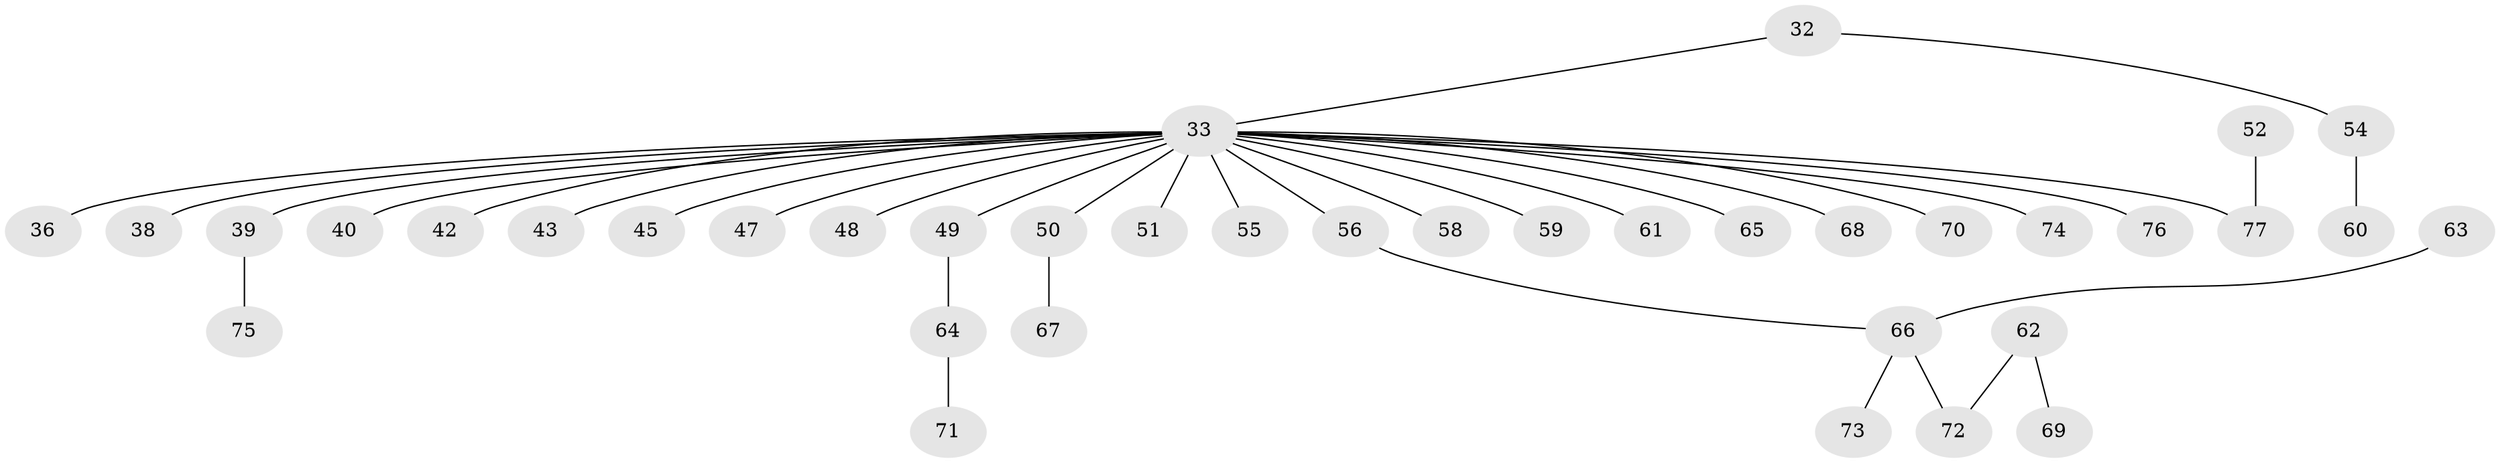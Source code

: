 // original degree distribution, {4: 0.1038961038961039, 6: 0.012987012987012988, 5: 0.012987012987012988, 3: 0.15584415584415584, 2: 0.23376623376623376, 1: 0.4805194805194805}
// Generated by graph-tools (version 1.1) at 2025/53/03/09/25 04:53:37]
// undirected, 38 vertices, 37 edges
graph export_dot {
graph [start="1"]
  node [color=gray90,style=filled];
  32 [super="+28+30"];
  33 [super="+13+4+20+2+26+17+22+29+31"];
  36;
  38;
  39;
  40;
  42;
  43;
  45;
  47;
  48;
  49;
  50;
  51;
  52 [super="+27"];
  54;
  55;
  56 [super="+11"];
  58;
  59;
  60;
  61;
  62;
  63;
  64;
  65 [super="+14"];
  66 [super="+35"];
  67;
  68;
  69;
  70;
  71;
  72 [super="+57"];
  73 [super="+25"];
  74;
  75;
  76;
  77 [super="+21"];
  32 -- 54;
  32 -- 33;
  33 -- 59;
  33 -- 36;
  33 -- 74;
  33 -- 43;
  33 -- 48;
  33 -- 50;
  33 -- 61;
  33 -- 55;
  33 -- 45;
  33 -- 47;
  33 -- 42;
  33 -- 76;
  33 -- 77;
  33 -- 65;
  33 -- 68;
  33 -- 38;
  33 -- 40;
  33 -- 49;
  33 -- 51;
  33 -- 56;
  33 -- 58;
  33 -- 39;
  33 -- 70;
  39 -- 75;
  49 -- 64;
  50 -- 67;
  52 -- 77;
  54 -- 60;
  56 -- 66;
  62 -- 69;
  62 -- 72;
  63 -- 66;
  64 -- 71;
  66 -- 72;
  66 -- 73;
}
